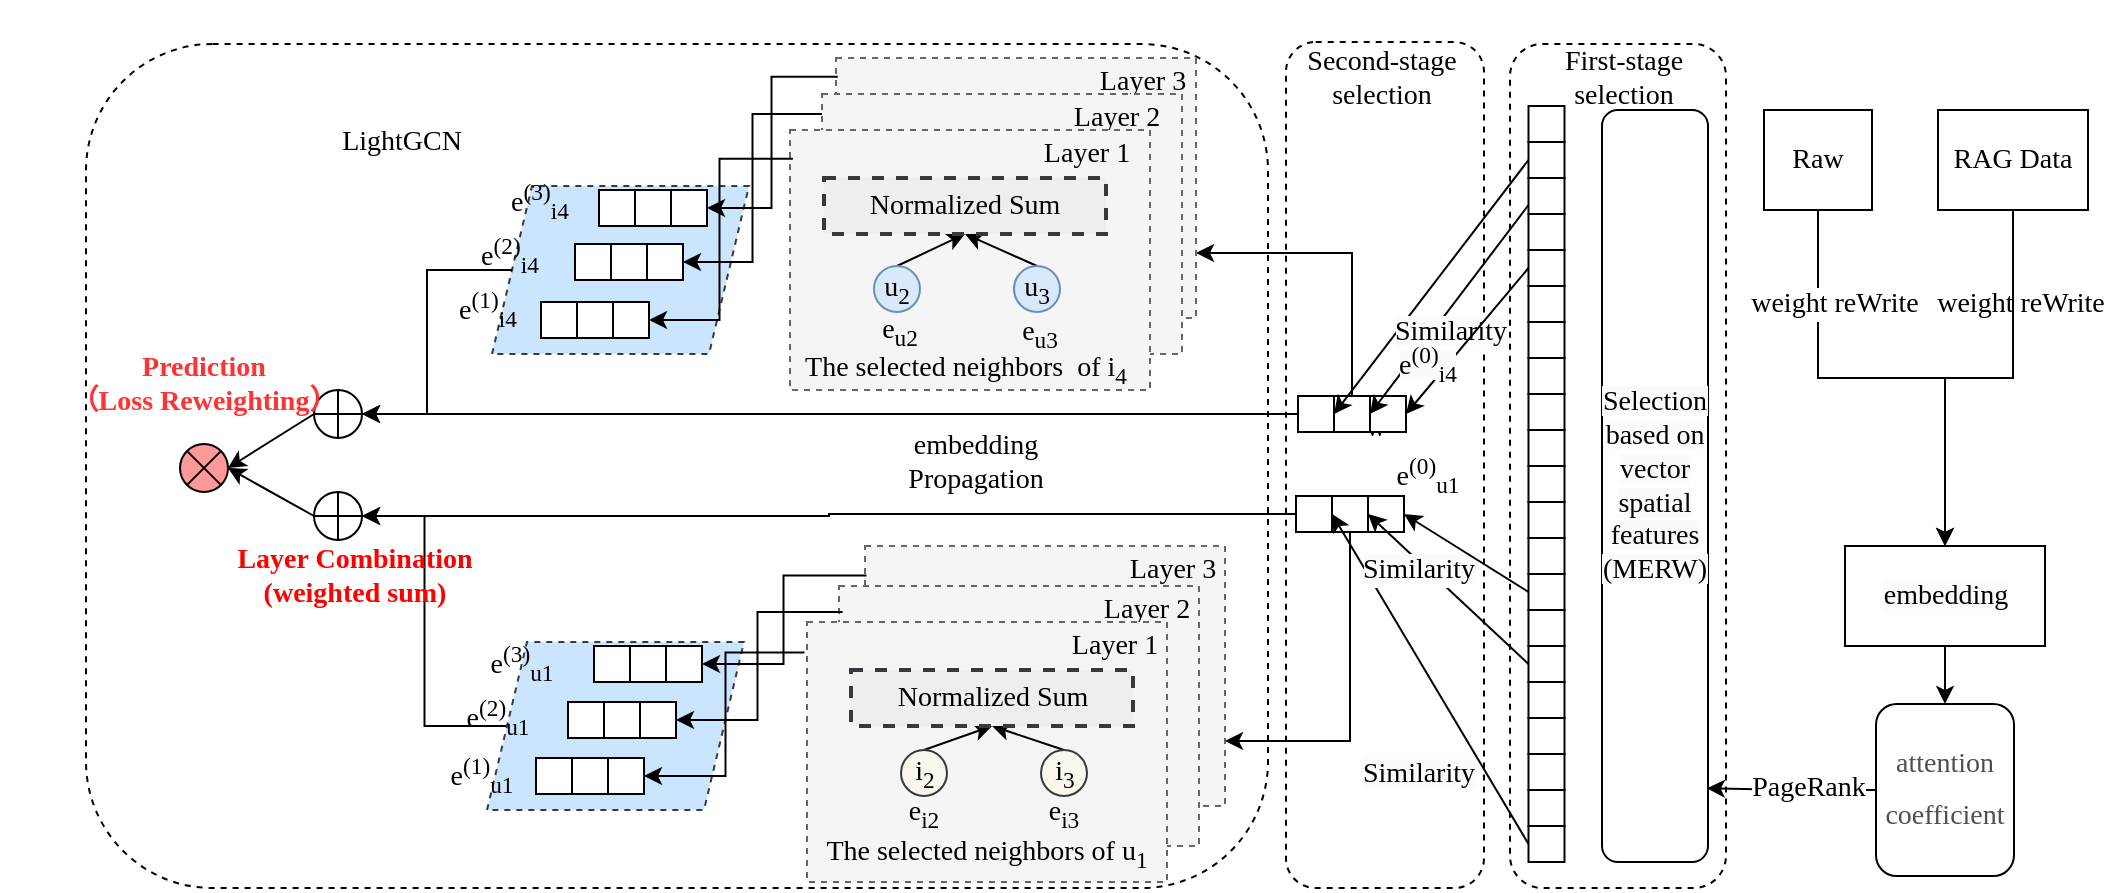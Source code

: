 <mxfile version="28.0.6">
  <diagram name="第 1 页" id="JqjY_3OXJ0ycC8vNH0t1">
    <mxGraphModel dx="1553" dy="1136" grid="0" gridSize="10" guides="1" tooltips="1" connect="1" arrows="1" fold="1" page="1" pageScale="1" pageWidth="827" pageHeight="1169" math="0" shadow="0">
      <root>
        <mxCell id="0" />
        <mxCell id="1" parent="0" />
        <mxCell id="YZDyfqU8U48T_e9WPzMG-7" value="" style="rounded=1;whiteSpace=wrap;html=1;fillColor=none;dashed=1;fontSize=14;fontFamily=Times New Roman;" parent="1" vertex="1">
          <mxGeometry x="72" y="54" width="591" height="422" as="geometry" />
        </mxCell>
        <mxCell id="FPyB5lzsJbotzvCXSLYw-2" value="" style="group" vertex="1" connectable="0" parent="1">
          <mxGeometry x="427" y="305" width="229.5" height="168" as="geometry" />
        </mxCell>
        <mxCell id="YZDyfqU8U48T_e9WPzMG-62" value="" style="group;fontSize=14;fontFamily=Times New Roman;" parent="FPyB5lzsJbotzvCXSLYw-2" vertex="1" connectable="0">
          <mxGeometry x="34.5" width="180" height="130" as="geometry" />
        </mxCell>
        <mxCell id="YZDyfqU8U48T_e9WPzMG-63" value="" style="rounded=0;whiteSpace=wrap;html=1;dashed=1;fillColor=#f5f5f5;fontColor=#333333;strokeColor=#666666;fontSize=14;fontFamily=Times New Roman;" parent="YZDyfqU8U48T_e9WPzMG-62" vertex="1">
          <mxGeometry width="180" height="130" as="geometry" />
        </mxCell>
        <mxCell id="YZDyfqU8U48T_e9WPzMG-64" value="Layer 3" style="text;html=1;align=center;verticalAlign=middle;whiteSpace=wrap;rounded=0;fontSize=14;fontFamily=Times New Roman;" parent="YZDyfqU8U48T_e9WPzMG-62" vertex="1">
          <mxGeometry x="127" width="53" height="23" as="geometry" />
        </mxCell>
        <mxCell id="YZDyfqU8U48T_e9WPzMG-58" value="" style="group;fontSize=14;fontFamily=Times New Roman;" parent="FPyB5lzsJbotzvCXSLYw-2" vertex="1" connectable="0">
          <mxGeometry x="21.5" y="20" width="208" height="130" as="geometry" />
        </mxCell>
        <mxCell id="YZDyfqU8U48T_e9WPzMG-59" value="" style="rounded=0;whiteSpace=wrap;html=1;dashed=1;fillColor=#f5f5f5;fontColor=#333333;strokeColor=#666666;fontSize=14;fontFamily=Times New Roman;" parent="YZDyfqU8U48T_e9WPzMG-58" vertex="1">
          <mxGeometry width="180" height="130" as="geometry" />
        </mxCell>
        <mxCell id="YZDyfqU8U48T_e9WPzMG-60" value="Layer 2" style="text;html=1;align=center;verticalAlign=middle;whiteSpace=wrap;rounded=0;fontSize=14;fontFamily=Times New Roman;" parent="YZDyfqU8U48T_e9WPzMG-58" vertex="1">
          <mxGeometry x="127" width="53" height="23" as="geometry" />
        </mxCell>
        <mxCell id="YZDyfqU8U48T_e9WPzMG-45" value="" style="rounded=0;whiteSpace=wrap;html=1;dashed=1;fillColor=#f5f5f5;fontColor=#333333;strokeColor=#666666;fontSize=14;fontFamily=Times New Roman;" parent="FPyB5lzsJbotzvCXSLYw-2" vertex="1">
          <mxGeometry x="5.5" y="38" width="180" height="130" as="geometry" />
        </mxCell>
        <mxCell id="YZDyfqU8U48T_e9WPzMG-46" style="rounded=0;orthogonalLoop=1;jettySize=auto;html=1;exitX=0.5;exitY=0;exitDx=0;exitDy=0;entryX=0.5;entryY=1;entryDx=0;entryDy=0;fontSize=14;fontFamily=Times New Roman;" parent="FPyB5lzsJbotzvCXSLYw-2" source="YZDyfqU8U48T_e9WPzMG-47" target="YZDyfqU8U48T_e9WPzMG-50" edge="1">
          <mxGeometry relative="1" as="geometry" />
        </mxCell>
        <mxCell id="YZDyfqU8U48T_e9WPzMG-47" value="&lt;font&gt;i&lt;sub&gt;2&lt;/sub&gt;&lt;/font&gt;" style="ellipse;whiteSpace=wrap;html=1;aspect=fixed;fillColor=#f9f7ed;strokeColor=#36393d;fontSize=14;fontFamily=Times New Roman;" parent="FPyB5lzsJbotzvCXSLYw-2" vertex="1">
          <mxGeometry x="52.5" y="102" width="23" height="23" as="geometry" />
        </mxCell>
        <mxCell id="YZDyfqU8U48T_e9WPzMG-48" style="rounded=0;orthogonalLoop=1;jettySize=auto;html=1;exitX=0.5;exitY=0;exitDx=0;exitDy=0;entryX=0.5;entryY=1;entryDx=0;entryDy=0;fontSize=14;fontFamily=Times New Roman;" parent="FPyB5lzsJbotzvCXSLYw-2" source="YZDyfqU8U48T_e9WPzMG-49" target="YZDyfqU8U48T_e9WPzMG-50" edge="1">
          <mxGeometry relative="1" as="geometry" />
        </mxCell>
        <mxCell id="YZDyfqU8U48T_e9WPzMG-49" value="&lt;font&gt;i&lt;sub&gt;3&lt;/sub&gt;&lt;/font&gt;" style="ellipse;whiteSpace=wrap;html=1;aspect=fixed;fillColor=#f9f7ed;strokeColor=#36393d;fontSize=14;fontFamily=Times New Roman;" parent="FPyB5lzsJbotzvCXSLYw-2" vertex="1">
          <mxGeometry x="122.5" y="102" width="23" height="23" as="geometry" />
        </mxCell>
        <mxCell id="YZDyfqU8U48T_e9WPzMG-50" value="Normalized Sum" style="rounded=0;whiteSpace=wrap;html=1;dashed=1;strokeWidth=2;fillColor=#eeeeee;strokeColor=#36393d;fontSize=14;fontFamily=Times New Roman;" parent="FPyB5lzsJbotzvCXSLYw-2" vertex="1">
          <mxGeometry x="27.5" y="62" width="141" height="28" as="geometry" />
        </mxCell>
        <mxCell id="YZDyfqU8U48T_e9WPzMG-51" value="Layer 1" style="text;html=1;align=center;verticalAlign=middle;whiteSpace=wrap;rounded=0;fontSize=14;fontFamily=Times New Roman;" parent="FPyB5lzsJbotzvCXSLYw-2" vertex="1">
          <mxGeometry x="132.5" y="38" width="53" height="23" as="geometry" />
        </mxCell>
        <mxCell id="YZDyfqU8U48T_e9WPzMG-52" value="The selected&amp;nbsp;neighbors of u&lt;span&gt;&lt;sub&gt;1&lt;/sub&gt;&lt;/span&gt;" style="text;html=1;align=center;verticalAlign=middle;whiteSpace=wrap;rounded=0;fontSize=14;fontFamily=Times New Roman;" parent="FPyB5lzsJbotzvCXSLYw-2" vertex="1">
          <mxGeometry y="146" width="191" height="15" as="geometry" />
        </mxCell>
        <mxCell id="YZDyfqU8U48T_e9WPzMG-55" value="e&lt;sub&gt;i2&lt;/sub&gt;" style="text;html=1;align=center;verticalAlign=middle;whiteSpace=wrap;rounded=0;fontSize=14;fontFamily=Times New Roman;" parent="FPyB5lzsJbotzvCXSLYw-2" vertex="1">
          <mxGeometry x="34" y="128" width="60" height="12" as="geometry" />
        </mxCell>
        <mxCell id="YZDyfqU8U48T_e9WPzMG-57" value="e&lt;sub&gt;i3&lt;/sub&gt;" style="text;html=1;align=center;verticalAlign=middle;whiteSpace=wrap;rounded=0;fontSize=14;fontFamily=Times New Roman;" parent="FPyB5lzsJbotzvCXSLYw-2" vertex="1">
          <mxGeometry x="104" y="128" width="60" height="12" as="geometry" />
        </mxCell>
        <mxCell id="YZDyfqU8U48T_e9WPzMG-154" value="" style="rounded=1;whiteSpace=wrap;html=1;dashed=1;fillColor=none;fontSize=14;fontFamily=Times New Roman;" parent="1" vertex="1">
          <mxGeometry x="784" y="54" width="108" height="422" as="geometry" />
        </mxCell>
        <mxCell id="YZDyfqU8U48T_e9WPzMG-139" value="" style="rounded=1;whiteSpace=wrap;html=1;dashed=1;fillColor=none;fontSize=14;fontFamily=Times New Roman;" parent="1" vertex="1">
          <mxGeometry x="672" y="53" width="99" height="423" as="geometry" />
        </mxCell>
        <mxCell id="YZDyfqU8U48T_e9WPzMG-2" value="LightGCN" style="text;html=1;align=center;verticalAlign=middle;whiteSpace=wrap;rounded=0;fontSize=14;fontFamily=Times New Roman;" parent="1" vertex="1">
          <mxGeometry x="200" y="88" width="60" height="30" as="geometry" />
        </mxCell>
        <mxCell id="YZDyfqU8U48T_e9WPzMG-122" value="" style="verticalLabelPosition=bottom;verticalAlign=top;html=1;shape=mxgraph.flowchart.summing_function;fontSize=14;fontFamily=Times New Roman;" parent="1" vertex="1">
          <mxGeometry x="186" y="227" width="24" height="24" as="geometry" />
        </mxCell>
        <mxCell id="YZDyfqU8U48T_e9WPzMG-123" value="" style="verticalLabelPosition=bottom;verticalAlign=top;html=1;shape=mxgraph.flowchart.summing_function;fontSize=14;fontFamily=Times New Roman;" parent="1" vertex="1">
          <mxGeometry x="186" y="278" width="24" height="24" as="geometry" />
        </mxCell>
        <mxCell id="YZDyfqU8U48T_e9WPzMG-124" style="edgeStyle=orthogonalEdgeStyle;rounded=0;orthogonalLoop=1;jettySize=auto;html=1;exitX=0;exitY=0.5;exitDx=0;exitDy=0;fontSize=14;fontFamily=Times New Roman;" parent="1" source="YZDyfqU8U48T_e9WPzMG-109" target="YZDyfqU8U48T_e9WPzMG-123" edge="1">
          <mxGeometry relative="1" as="geometry" />
        </mxCell>
        <mxCell id="YZDyfqU8U48T_e9WPzMG-125" style="edgeStyle=orthogonalEdgeStyle;rounded=0;orthogonalLoop=1;jettySize=auto;html=1;exitX=0;exitY=0.5;exitDx=0;exitDy=0;entryX=1;entryY=0.5;entryDx=0;entryDy=0;entryPerimeter=0;fontSize=14;fontFamily=Times New Roman;" parent="1" source="YZDyfqU8U48T_e9WPzMG-104" target="YZDyfqU8U48T_e9WPzMG-122" edge="1">
          <mxGeometry relative="1" as="geometry" />
        </mxCell>
        <mxCell id="YZDyfqU8U48T_e9WPzMG-128" style="edgeStyle=orthogonalEdgeStyle;rounded=0;orthogonalLoop=1;jettySize=auto;html=1;exitX=1;exitY=0.5;exitDx=0;exitDy=0;entryX=1;entryY=0.5;entryDx=0;entryDy=0;entryPerimeter=0;fontSize=14;fontFamily=Times New Roman;" parent="1" source="YZDyfqU8U48T_e9WPzMG-65" target="YZDyfqU8U48T_e9WPzMG-123" edge="1">
          <mxGeometry relative="1" as="geometry" />
        </mxCell>
        <mxCell id="YZDyfqU8U48T_e9WPzMG-129" value="" style="verticalLabelPosition=bottom;verticalAlign=top;html=1;shape=mxgraph.flowchart.or;fontColor=none;strokeColor=default;strokeWidth=1;noLabel=1;fillColor=#FF9999;fontSize=14;fontFamily=Times New Roman;" parent="1" vertex="1">
          <mxGeometry x="119" y="254" width="24" height="24" as="geometry" />
        </mxCell>
        <mxCell id="YZDyfqU8U48T_e9WPzMG-130" value="Layer Combination&lt;div&gt;(weighted sum)&lt;/div&gt;" style="text;html=1;align=center;verticalAlign=middle;whiteSpace=wrap;rounded=0;fontColor=light-dark(#ff0000, #ededed);fontStyle=1;fontSize=14;fontFamily=Times New Roman;" parent="1" vertex="1">
          <mxGeometry x="96" y="305" width="221" height="30" as="geometry" />
        </mxCell>
        <mxCell id="YZDyfqU8U48T_e9WPzMG-131" style="rounded=0;orthogonalLoop=1;jettySize=auto;html=1;exitX=0;exitY=0.5;exitDx=0;exitDy=0;exitPerimeter=0;entryX=1;entryY=0.5;entryDx=0;entryDy=0;entryPerimeter=0;fontSize=14;fontFamily=Times New Roman;" parent="1" source="YZDyfqU8U48T_e9WPzMG-123" target="YZDyfqU8U48T_e9WPzMG-129" edge="1">
          <mxGeometry relative="1" as="geometry" />
        </mxCell>
        <mxCell id="YZDyfqU8U48T_e9WPzMG-133" style="rounded=0;orthogonalLoop=1;jettySize=auto;html=1;exitX=0;exitY=0.5;exitDx=0;exitDy=0;exitPerimeter=0;entryX=1;entryY=0.5;entryDx=0;entryDy=0;entryPerimeter=0;fontSize=14;fontFamily=Times New Roman;" parent="1" source="YZDyfqU8U48T_e9WPzMG-122" target="YZDyfqU8U48T_e9WPzMG-129" edge="1">
          <mxGeometry relative="1" as="geometry" />
        </mxCell>
        <mxCell id="YZDyfqU8U48T_e9WPzMG-134" value="&lt;font style=&quot;color: rgb(255, 51, 51);&quot;&gt;Prediction&lt;/font&gt;&lt;div&gt;&lt;font style=&quot;color: rgb(255, 51, 51);&quot;&gt;（&lt;span style=&quot;color: light-dark(rgb(255, 51, 51), rgb(255, 119, 119)); background-color: transparent;&quot;&gt;Loss Reweighting&lt;/span&gt;&lt;span style=&quot;color: light-dark(rgb(255, 51, 51), rgb(255, 119, 119)); background-color: transparent;&quot;&gt;）&lt;/span&gt;&lt;br&gt;&lt;/font&gt;&lt;/div&gt;" style="text;html=1;align=center;verticalAlign=middle;whiteSpace=wrap;rounded=0;fontStyle=1;fontSize=14;fontFamily=Times New Roman;" parent="1" vertex="1">
          <mxGeometry x="29" y="209" width="204" height="30" as="geometry" />
        </mxCell>
        <mxCell id="lJCOSlguc7DDzx-sOhFj-3" style="edgeStyle=orthogonalEdgeStyle;rounded=0;orthogonalLoop=1;jettySize=auto;html=1;exitX=0.5;exitY=1;exitDx=0;exitDy=0;entryX=0.5;entryY=0;entryDx=0;entryDy=0;fontSize=14;fontFamily=Times New Roman;" parent="1" source="YZDyfqU8U48T_e9WPzMG-137" target="YZDyfqU8U48T_e9WPzMG-147" edge="1">
          <mxGeometry relative="1" as="geometry" />
        </mxCell>
        <mxCell id="YZDyfqU8U48T_e9WPzMG-137" value="&lt;div&gt;&lt;span style=&quot;color: rgb(0, 0, 0); background-color: rgb(251, 251, 251); float: none; display: inline !important;&quot;&gt;&lt;font&gt;embedding&lt;/font&gt;&lt;/span&gt;&lt;/div&gt;" style="rounded=0;whiteSpace=wrap;html=1;fontSize=14;fontFamily=Times New Roman;" parent="1" vertex="1">
          <mxGeometry x="951.5" y="305" width="100" height="50" as="geometry" />
        </mxCell>
        <mxCell id="YZDyfqU8U48T_e9WPzMG-140" value="First-stage selection" style="text;html=1;align=center;verticalAlign=middle;whiteSpace=wrap;rounded=0;fontSize=14;fontFamily=Times New Roman;" parent="1" vertex="1">
          <mxGeometry x="799" y="32" width="84" height="78" as="geometry" />
        </mxCell>
        <mxCell id="YZDyfqU8U48T_e9WPzMG-166" style="edgeStyle=orthogonalEdgeStyle;rounded=0;orthogonalLoop=1;jettySize=auto;html=1;exitX=0;exitY=0.5;exitDx=0;exitDy=0;entryX=0.989;entryY=0.902;entryDx=0;entryDy=0;fontSize=14;fontFamily=Times New Roman;entryPerimeter=0;" parent="1" source="YZDyfqU8U48T_e9WPzMG-147" target="YZDyfqU8U48T_e9WPzMG-165" edge="1">
          <mxGeometry relative="1" as="geometry" />
        </mxCell>
        <mxCell id="YZDyfqU8U48T_e9WPzMG-167" value="PageRank" style="edgeLabel;html=1;align=center;verticalAlign=middle;resizable=0;points=[];fontSize=14;fontFamily=Times New Roman;" parent="YZDyfqU8U48T_e9WPzMG-166" vertex="1" connectable="0">
          <mxGeometry x="-0.191" y="-1" relative="1" as="geometry">
            <mxPoint as="offset" />
          </mxGeometry>
        </mxCell>
        <mxCell id="YZDyfqU8U48T_e9WPzMG-147" value="&lt;h4 style=&quot;forced-color-adjust: none; font-style: normal; font-variant-caps: normal; letter-spacing: normal; orphans: 2; text-indent: 0px; text-transform: none; widows: 2; word-spacing: 0px; -webkit-text-stroke-width: 0px; white-space: normal; text-decoration-thickness: initial; text-decoration-style: initial; text-decoration-color: initial; box-sizing: border-box; outline: 0px; margin: 24px 0px 8px; padding: 0px; --el-button-hover-bg-color: light-dark(#6d5ffd, #8e82ff); --el-button-hover-border-color: light-dark(#6d5ffd, #8e82ff); --el-button-active-bg-color: light-dark(#6d5ffd, #8e82ff); --el-button-active-border-color: light-dark(#6d5ffd, #8e82ff); color: rgb(79, 79, 79); line-height: 26px; font-synthesis-style: auto; overflow-wrap: break-word; font-variant-ligatures: no-common-ligatures; background-color: rgb(255, 255, 255);&quot;&gt;&lt;span style=&quot;font-weight: normal;&quot;&gt;&lt;font&gt;attention coefficient&lt;/font&gt;&lt;/span&gt;&lt;/h4&gt;&lt;div&gt;&lt;br&gt;&lt;/div&gt;" style="rounded=1;whiteSpace=wrap;html=1;fontSize=14;fontFamily=Times New Roman;align=center;" parent="1" vertex="1">
          <mxGeometry x="967" y="384" width="69" height="86" as="geometry" />
        </mxCell>
        <mxCell id="YZDyfqU8U48T_e9WPzMG-153" value="Second-stage selection" style="text;html=1;align=center;verticalAlign=middle;whiteSpace=wrap;rounded=0;fontSize=14;fontFamily=Times New Roman;" parent="1" vertex="1">
          <mxGeometry x="672" y="32" width="96" height="78" as="geometry" />
        </mxCell>
        <mxCell id="YZDyfqU8U48T_e9WPzMG-165" value="&lt;span style=&quot;color: rgb(0, 0, 0); font-style: normal; font-variant-ligatures: normal; font-variant-caps: normal; font-weight: 400; letter-spacing: normal; orphans: 2; text-align: start; text-indent: 0px; text-transform: none; widows: 2; word-spacing: 0px; -webkit-text-stroke-width: 0px; white-space: normal; background-color: rgb(251, 251, 251); text-decoration-thickness: initial; text-decoration-style: initial; text-decoration-color: initial; float: none; display: inline !important;&quot;&gt;Selection based on vector spatial features (MERW)&lt;/span&gt;" style="rounded=1;whiteSpace=wrap;html=1;fontSize=14;fontFamily=Times New Roman;" parent="1" vertex="1">
          <mxGeometry x="830" y="87" width="53" height="376" as="geometry" />
        </mxCell>
        <mxCell id="YZDyfqU8U48T_e9WPzMG-235" style="edgeStyle=orthogonalEdgeStyle;rounded=0;orthogonalLoop=1;jettySize=auto;html=1;exitX=0.5;exitY=0;exitDx=0;exitDy=0;entryX=1;entryY=0.75;entryDx=0;entryDy=0;fontSize=14;fontFamily=Times New Roman;" parent="1" source="YZDyfqU8U48T_e9WPzMG-105" target="YZDyfqU8U48T_e9WPzMG-36" edge="1">
          <mxGeometry relative="1" as="geometry" />
        </mxCell>
        <mxCell id="YZDyfqU8U48T_e9WPzMG-237" style="edgeStyle=orthogonalEdgeStyle;rounded=0;orthogonalLoop=1;jettySize=auto;html=1;exitX=0.5;exitY=1;exitDx=0;exitDy=0;entryX=1;entryY=0.75;entryDx=0;entryDy=0;fontSize=14;fontFamily=Times New Roman;" parent="1" source="YZDyfqU8U48T_e9WPzMG-110" target="YZDyfqU8U48T_e9WPzMG-63" edge="1">
          <mxGeometry relative="1" as="geometry" />
        </mxCell>
        <mxCell id="lJCOSlguc7DDzx-sOhFj-6" style="edgeStyle=orthogonalEdgeStyle;rounded=0;orthogonalLoop=1;jettySize=auto;html=1;exitX=0.5;exitY=1;exitDx=0;exitDy=0;entryX=0.5;entryY=0;entryDx=0;entryDy=0;fontFamily=Times New Roman;fontSize=14;" parent="1" source="lJCOSlguc7DDzx-sOhFj-5" target="YZDyfqU8U48T_e9WPzMG-137" edge="1">
          <mxGeometry relative="1" as="geometry" />
        </mxCell>
        <mxCell id="lJCOSlguc7DDzx-sOhFj-7" value="&lt;span&gt;&lt;font&gt;weight reWrite&lt;/font&gt;&lt;/span&gt;" style="edgeLabel;html=1;align=center;verticalAlign=middle;resizable=0;points=[];fontFamily=Times New Roman;fontSize=14;" parent="lJCOSlguc7DDzx-sOhFj-6" vertex="1" connectable="0">
          <mxGeometry x="0.435" y="2" relative="1" as="geometry">
            <mxPoint x="35" y="-56" as="offset" />
          </mxGeometry>
        </mxCell>
        <mxCell id="lJCOSlguc7DDzx-sOhFj-5" value="&lt;font&gt;Raw&lt;/font&gt;" style="rounded=0;whiteSpace=wrap;html=1;fontSize=14;fontFamily=Times New Roman;" parent="1" vertex="1">
          <mxGeometry x="911" y="87" width="54" height="50" as="geometry" />
        </mxCell>
        <mxCell id="zP14yPHalmkNqVkcghxw-1" value="&lt;font&gt;RAG Data&lt;/font&gt;" style="rounded=0;whiteSpace=wrap;html=1;fontSize=14;fontFamily=Times New Roman;" parent="1" vertex="1">
          <mxGeometry x="998" y="87" width="75" height="50" as="geometry" />
        </mxCell>
        <mxCell id="FPyB5lzsJbotzvCXSLYw-1" value="" style="group" vertex="1" connectable="0" parent="1">
          <mxGeometry x="374" y="61" width="253" height="166" as="geometry" />
        </mxCell>
        <mxCell id="YZDyfqU8U48T_e9WPzMG-35" value="" style="group;fontSize=14;fontFamily=Times New Roman;" parent="FPyB5lzsJbotzvCXSLYw-1" vertex="1" connectable="0">
          <mxGeometry x="73" width="180" height="130" as="geometry" />
        </mxCell>
        <mxCell id="YZDyfqU8U48T_e9WPzMG-36" value="" style="rounded=0;whiteSpace=wrap;html=1;dashed=1;fillColor=#f5f5f5;fontColor=#333333;strokeColor=#666666;fontSize=14;fontFamily=Times New Roman;" parent="YZDyfqU8U48T_e9WPzMG-35" vertex="1">
          <mxGeometry width="180" height="130" as="geometry" />
        </mxCell>
        <mxCell id="YZDyfqU8U48T_e9WPzMG-37" value="Layer 3" style="text;html=1;align=center;verticalAlign=middle;whiteSpace=wrap;rounded=0;fontSize=14;fontFamily=Times New Roman;" parent="YZDyfqU8U48T_e9WPzMG-35" vertex="1">
          <mxGeometry x="127" width="53" height="23" as="geometry" />
        </mxCell>
        <mxCell id="YZDyfqU8U48T_e9WPzMG-30" value="" style="group;fontSize=14;fontFamily=Times New Roman;" parent="FPyB5lzsJbotzvCXSLYw-1" vertex="1" connectable="0">
          <mxGeometry x="60" y="18" width="180" height="130" as="geometry" />
        </mxCell>
        <mxCell id="YZDyfqU8U48T_e9WPzMG-27" value="" style="rounded=0;whiteSpace=wrap;html=1;dashed=1;fillColor=#f5f5f5;fontColor=#333333;strokeColor=#666666;fontSize=14;fontFamily=Times New Roman;" parent="YZDyfqU8U48T_e9WPzMG-30" vertex="1">
          <mxGeometry x="6" width="180" height="130" as="geometry" />
        </mxCell>
        <mxCell id="YZDyfqU8U48T_e9WPzMG-28" value="Layer 2" style="text;html=1;align=center;verticalAlign=middle;whiteSpace=wrap;rounded=0;fontSize=14;fontFamily=Times New Roman;" parent="YZDyfqU8U48T_e9WPzMG-30" vertex="1">
          <mxGeometry x="127" width="53" height="23" as="geometry" />
        </mxCell>
        <mxCell id="YZDyfqU8U48T_e9WPzMG-23" value="e&lt;sub&gt;u2&lt;/sub&gt;" style="text;html=1;align=center;verticalAlign=middle;whiteSpace=wrap;rounded=0;fontSize=14;fontFamily=Times New Roman;" parent="YZDyfqU8U48T_e9WPzMG-30" vertex="1">
          <mxGeometry x="16" y="115" width="60" height="11" as="geometry" />
        </mxCell>
        <mxCell id="YZDyfqU8U48T_e9WPzMG-13" value="" style="rounded=0;whiteSpace=wrap;html=1;dashed=1;fillColor=#f5f5f5;fontColor=#333333;strokeColor=#666666;fontSize=14;fontFamily=Times New Roman;" parent="FPyB5lzsJbotzvCXSLYw-1" vertex="1">
          <mxGeometry x="50" y="36" width="180" height="130" as="geometry" />
        </mxCell>
        <mxCell id="YZDyfqU8U48T_e9WPzMG-21" style="rounded=0;orthogonalLoop=1;jettySize=auto;html=1;exitX=0.5;exitY=0;exitDx=0;exitDy=0;entryX=0.5;entryY=1;entryDx=0;entryDy=0;fontSize=14;fontFamily=Times New Roman;" parent="FPyB5lzsJbotzvCXSLYw-1" source="YZDyfqU8U48T_e9WPzMG-16" target="YZDyfqU8U48T_e9WPzMG-18" edge="1">
          <mxGeometry relative="1" as="geometry" />
        </mxCell>
        <mxCell id="YZDyfqU8U48T_e9WPzMG-16" value="&lt;font&gt;u&lt;sub&gt;2&lt;/sub&gt;&lt;/font&gt;" style="ellipse;whiteSpace=wrap;html=1;aspect=fixed;fillColor=#dae8fc;strokeColor=#6c8ebf;fontSize=14;fontFamily=Times New Roman;" parent="FPyB5lzsJbotzvCXSLYw-1" vertex="1">
          <mxGeometry x="92" y="104" width="23" height="23" as="geometry" />
        </mxCell>
        <mxCell id="YZDyfqU8U48T_e9WPzMG-22" style="rounded=0;orthogonalLoop=1;jettySize=auto;html=1;exitX=0.5;exitY=0;exitDx=0;exitDy=0;entryX=0.5;entryY=1;entryDx=0;entryDy=0;fontSize=14;fontFamily=Times New Roman;" parent="FPyB5lzsJbotzvCXSLYw-1" source="YZDyfqU8U48T_e9WPzMG-17" target="YZDyfqU8U48T_e9WPzMG-18" edge="1">
          <mxGeometry relative="1" as="geometry" />
        </mxCell>
        <mxCell id="YZDyfqU8U48T_e9WPzMG-17" value="&lt;font&gt;u&lt;sub&gt;3&lt;/sub&gt;&lt;/font&gt;" style="ellipse;whiteSpace=wrap;html=1;aspect=fixed;fillColor=#dae8fc;strokeColor=#6c8ebf;fontSize=14;fontFamily=Times New Roman;" parent="FPyB5lzsJbotzvCXSLYw-1" vertex="1">
          <mxGeometry x="162" y="104" width="23" height="23" as="geometry" />
        </mxCell>
        <mxCell id="YZDyfqU8U48T_e9WPzMG-18" value="Normalized Sum" style="rounded=0;whiteSpace=wrap;html=1;dashed=1;strokeWidth=2;fillColor=#eeeeee;strokeColor=#36393d;fontSize=14;fontFamily=Times New Roman;" parent="FPyB5lzsJbotzvCXSLYw-1" vertex="1">
          <mxGeometry x="67" y="60" width="141" height="28" as="geometry" />
        </mxCell>
        <mxCell id="YZDyfqU8U48T_e9WPzMG-24" value="e&lt;sub&gt;u3&lt;/sub&gt;" style="text;html=1;align=center;verticalAlign=middle;whiteSpace=wrap;rounded=0;fontSize=14;fontFamily=Times New Roman;" parent="FPyB5lzsJbotzvCXSLYw-1" vertex="1">
          <mxGeometry x="144.5" y="132" width="60" height="12" as="geometry" />
        </mxCell>
        <mxCell id="YZDyfqU8U48T_e9WPzMG-25" value="Layer 1" style="text;html=1;align=center;verticalAlign=middle;whiteSpace=wrap;rounded=0;fontSize=14;fontFamily=Times New Roman;" parent="FPyB5lzsJbotzvCXSLYw-1" vertex="1">
          <mxGeometry x="172" y="36" width="53" height="23" as="geometry" />
        </mxCell>
        <mxCell id="YZDyfqU8U48T_e9WPzMG-26" value="The selected&amp;nbsp;neighbors&amp;nbsp; of i&lt;sub&gt;4&lt;/sub&gt;" style="text;html=1;align=center;verticalAlign=middle;whiteSpace=wrap;rounded=0;fontSize=14;fontFamily=Times New Roman;" parent="FPyB5lzsJbotzvCXSLYw-1" vertex="1">
          <mxGeometry x="48.5" y="148" width="177.5" height="15" as="geometry" />
        </mxCell>
        <mxCell id="YZDyfqU8U48T_e9WPzMG-54" value="e&lt;sub&gt;u2&lt;/sub&gt;" style="text;html=1;align=center;verticalAlign=middle;whiteSpace=wrap;rounded=0;fontSize=14;fontFamily=Times New Roman;" parent="FPyB5lzsJbotzvCXSLYw-1" vertex="1">
          <mxGeometry x="75" y="131" width="60" height="12" as="geometry" />
        </mxCell>
        <mxCell id="FPyB5lzsJbotzvCXSLYw-3" value="" style="group" vertex="1" connectable="0" parent="1">
          <mxGeometry x="240" y="349" width="161" height="88" as="geometry" />
        </mxCell>
        <mxCell id="YZDyfqU8U48T_e9WPzMG-65" value="" style="shape=parallelogram;perimeter=parallelogramPerimeter;whiteSpace=wrap;html=1;fixedSize=1;fillColor=#cce5ff;strokeColor=#36393d;dashed=1;gradientColor=none;fontSize=14;fontFamily=Times New Roman;" parent="FPyB5lzsJbotzvCXSLYw-3" vertex="1">
          <mxGeometry x="32.5" y="4" width="128.5" height="84" as="geometry" />
        </mxCell>
        <mxCell id="YZDyfqU8U48T_e9WPzMG-70" value="" style="group;fontSize=14;fontFamily=Times New Roman;" parent="FPyB5lzsJbotzvCXSLYw-3" vertex="1" connectable="0">
          <mxGeometry x="57" y="62" width="54" height="18" as="geometry" />
        </mxCell>
        <mxCell id="YZDyfqU8U48T_e9WPzMG-67" value="" style="whiteSpace=wrap;html=1;aspect=fixed;fontSize=14;fontFamily=Times New Roman;" parent="YZDyfqU8U48T_e9WPzMG-70" vertex="1">
          <mxGeometry width="18" height="18" as="geometry" />
        </mxCell>
        <mxCell id="YZDyfqU8U48T_e9WPzMG-68" value="" style="whiteSpace=wrap;html=1;aspect=fixed;fontSize=14;fontFamily=Times New Roman;" parent="YZDyfqU8U48T_e9WPzMG-70" vertex="1">
          <mxGeometry x="18" width="18" height="18" as="geometry" />
        </mxCell>
        <mxCell id="YZDyfqU8U48T_e9WPzMG-69" value="" style="whiteSpace=wrap;html=1;aspect=fixed;fontSize=14;fontFamily=Times New Roman;" parent="YZDyfqU8U48T_e9WPzMG-70" vertex="1">
          <mxGeometry x="36" width="18" height="18" as="geometry" />
        </mxCell>
        <mxCell id="YZDyfqU8U48T_e9WPzMG-75" value="" style="group;fontSize=14;fontFamily=Times New Roman;" parent="FPyB5lzsJbotzvCXSLYw-3" vertex="1" connectable="0">
          <mxGeometry x="73" y="34" width="54" height="18" as="geometry" />
        </mxCell>
        <mxCell id="YZDyfqU8U48T_e9WPzMG-76" value="" style="whiteSpace=wrap;html=1;aspect=fixed;fontSize=14;fontFamily=Times New Roman;" parent="YZDyfqU8U48T_e9WPzMG-75" vertex="1">
          <mxGeometry width="18" height="18" as="geometry" />
        </mxCell>
        <mxCell id="YZDyfqU8U48T_e9WPzMG-77" value="" style="whiteSpace=wrap;html=1;aspect=fixed;fontSize=14;fontFamily=Times New Roman;" parent="YZDyfqU8U48T_e9WPzMG-75" vertex="1">
          <mxGeometry x="18" width="18" height="18" as="geometry" />
        </mxCell>
        <mxCell id="YZDyfqU8U48T_e9WPzMG-78" value="" style="whiteSpace=wrap;html=1;aspect=fixed;fontSize=14;fontFamily=Times New Roman;" parent="YZDyfqU8U48T_e9WPzMG-75" vertex="1">
          <mxGeometry x="36" width="18" height="18" as="geometry" />
        </mxCell>
        <mxCell id="YZDyfqU8U48T_e9WPzMG-79" value="" style="group;fontSize=14;fontFamily=Times New Roman;" parent="FPyB5lzsJbotzvCXSLYw-3" vertex="1" connectable="0">
          <mxGeometry x="86" y="6" width="54" height="18" as="geometry" />
        </mxCell>
        <mxCell id="YZDyfqU8U48T_e9WPzMG-80" value="" style="whiteSpace=wrap;html=1;aspect=fixed;fontSize=14;fontFamily=Times New Roman;" parent="YZDyfqU8U48T_e9WPzMG-79" vertex="1">
          <mxGeometry width="18" height="18" as="geometry" />
        </mxCell>
        <mxCell id="YZDyfqU8U48T_e9WPzMG-81" value="" style="whiteSpace=wrap;html=1;aspect=fixed;fontSize=14;fontFamily=Times New Roman;" parent="YZDyfqU8U48T_e9WPzMG-79" vertex="1">
          <mxGeometry x="18" width="18" height="18" as="geometry" />
        </mxCell>
        <mxCell id="YZDyfqU8U48T_e9WPzMG-82" value="" style="whiteSpace=wrap;html=1;aspect=fixed;fontSize=14;fontFamily=Times New Roman;" parent="YZDyfqU8U48T_e9WPzMG-79" vertex="1">
          <mxGeometry x="36" width="18" height="18" as="geometry" />
        </mxCell>
        <mxCell id="YZDyfqU8U48T_e9WPzMG-83" value="e&lt;sup&gt;(1)&lt;/sup&gt;&lt;sub&gt;u1&lt;/sub&gt;" style="text;html=1;align=center;verticalAlign=middle;whiteSpace=wrap;rounded=0;fontSize=14;fontFamily=Times New Roman;" parent="FPyB5lzsJbotzvCXSLYw-3" vertex="1">
          <mxGeometry y="56" width="60" height="30" as="geometry" />
        </mxCell>
        <mxCell id="YZDyfqU8U48T_e9WPzMG-84" value="e&lt;sup&gt;(2)&lt;/sup&gt;&lt;sub&gt;u1&lt;/sub&gt;" style="text;html=1;align=center;verticalAlign=middle;whiteSpace=wrap;rounded=0;fontSize=14;fontFamily=Times New Roman;" parent="FPyB5lzsJbotzvCXSLYw-3" vertex="1">
          <mxGeometry x="8" y="27" width="60" height="30" as="geometry" />
        </mxCell>
        <mxCell id="YZDyfqU8U48T_e9WPzMG-85" value="e&lt;sup&gt;(3)&lt;/sup&gt;&lt;sub&gt;u1&lt;/sub&gt;" style="text;html=1;align=center;verticalAlign=middle;whiteSpace=wrap;rounded=0;fontSize=14;fontFamily=Times New Roman;" parent="FPyB5lzsJbotzvCXSLYw-3" vertex="1">
          <mxGeometry x="19.5" width="60" height="30" as="geometry" />
        </mxCell>
        <mxCell id="FPyB5lzsJbotzvCXSLYw-4" value="" style="group" vertex="1" connectable="0" parent="1">
          <mxGeometry x="275" y="122" width="161" height="89" as="geometry" />
        </mxCell>
        <mxCell id="YZDyfqU8U48T_e9WPzMG-86" value="" style="shape=parallelogram;perimeter=parallelogramPerimeter;whiteSpace=wrap;html=1;fixedSize=1;fillColor=#cce5ff;strokeColor=#36393d;dashed=1;gradientColor=none;fontSize=14;fontFamily=Times New Roman;" parent="FPyB5lzsJbotzvCXSLYw-4" vertex="1">
          <mxGeometry y="3" width="128.5" height="84" as="geometry" />
        </mxCell>
        <mxCell id="YZDyfqU8U48T_e9WPzMG-87" value="" style="group;fontSize=14;fontFamily=Times New Roman;" parent="FPyB5lzsJbotzvCXSLYw-4" vertex="1" connectable="0">
          <mxGeometry x="24.5" y="61" width="54" height="18" as="geometry" />
        </mxCell>
        <mxCell id="YZDyfqU8U48T_e9WPzMG-88" value="" style="whiteSpace=wrap;html=1;aspect=fixed;fontSize=14;fontFamily=Times New Roman;" parent="YZDyfqU8U48T_e9WPzMG-87" vertex="1">
          <mxGeometry width="18" height="18" as="geometry" />
        </mxCell>
        <mxCell id="YZDyfqU8U48T_e9WPzMG-89" value="" style="whiteSpace=wrap;html=1;aspect=fixed;fontSize=14;fontFamily=Times New Roman;" parent="YZDyfqU8U48T_e9WPzMG-87" vertex="1">
          <mxGeometry x="18" width="18" height="18" as="geometry" />
        </mxCell>
        <mxCell id="YZDyfqU8U48T_e9WPzMG-90" value="" style="whiteSpace=wrap;html=1;aspect=fixed;fontSize=14;fontFamily=Times New Roman;" parent="YZDyfqU8U48T_e9WPzMG-87" vertex="1">
          <mxGeometry x="36" width="18" height="18" as="geometry" />
        </mxCell>
        <mxCell id="YZDyfqU8U48T_e9WPzMG-91" value="" style="group;fontSize=14;fontFamily=Times New Roman;" parent="FPyB5lzsJbotzvCXSLYw-4" vertex="1" connectable="0">
          <mxGeometry x="41.5" y="32" width="54" height="18" as="geometry" />
        </mxCell>
        <mxCell id="YZDyfqU8U48T_e9WPzMG-92" value="" style="whiteSpace=wrap;html=1;aspect=fixed;fontSize=14;fontFamily=Times New Roman;" parent="YZDyfqU8U48T_e9WPzMG-91" vertex="1">
          <mxGeometry width="18" height="18" as="geometry" />
        </mxCell>
        <mxCell id="YZDyfqU8U48T_e9WPzMG-93" value="" style="whiteSpace=wrap;html=1;aspect=fixed;fontSize=14;fontFamily=Times New Roman;" parent="YZDyfqU8U48T_e9WPzMG-91" vertex="1">
          <mxGeometry x="18" width="18" height="18" as="geometry" />
        </mxCell>
        <mxCell id="YZDyfqU8U48T_e9WPzMG-94" value="" style="whiteSpace=wrap;html=1;aspect=fixed;fontSize=14;fontFamily=Times New Roman;" parent="YZDyfqU8U48T_e9WPzMG-91" vertex="1">
          <mxGeometry x="36" width="18" height="18" as="geometry" />
        </mxCell>
        <mxCell id="YZDyfqU8U48T_e9WPzMG-95" value="" style="group;fontSize=14;fontFamily=Times New Roman;" parent="FPyB5lzsJbotzvCXSLYw-4" vertex="1" connectable="0">
          <mxGeometry x="53.5" y="5" width="54" height="18" as="geometry" />
        </mxCell>
        <mxCell id="YZDyfqU8U48T_e9WPzMG-96" value="" style="whiteSpace=wrap;html=1;aspect=fixed;fontSize=14;fontFamily=Times New Roman;" parent="YZDyfqU8U48T_e9WPzMG-95" vertex="1">
          <mxGeometry width="18" height="18" as="geometry" />
        </mxCell>
        <mxCell id="YZDyfqU8U48T_e9WPzMG-97" value="" style="whiteSpace=wrap;html=1;aspect=fixed;fontSize=14;fontFamily=Times New Roman;" parent="YZDyfqU8U48T_e9WPzMG-95" vertex="1">
          <mxGeometry x="18" width="18" height="18" as="geometry" />
        </mxCell>
        <mxCell id="YZDyfqU8U48T_e9WPzMG-98" value="" style="whiteSpace=wrap;html=1;aspect=fixed;fontSize=14;fontFamily=Times New Roman;" parent="YZDyfqU8U48T_e9WPzMG-95" vertex="1">
          <mxGeometry x="36" width="18" height="18" as="geometry" />
        </mxCell>
        <mxCell id="YZDyfqU8U48T_e9WPzMG-99" value="e&lt;sup&gt;(1)&lt;/sup&gt;&lt;sub&gt;i4&lt;/sub&gt;" style="text;html=1;align=center;verticalAlign=middle;whiteSpace=wrap;rounded=0;fontSize=14;fontFamily=Times New Roman;" parent="FPyB5lzsJbotzvCXSLYw-4" vertex="1">
          <mxGeometry x="-32" y="50" width="60" height="30" as="geometry" />
        </mxCell>
        <mxCell id="YZDyfqU8U48T_e9WPzMG-100" value="e&lt;sup&gt;(2)&lt;/sup&gt;&lt;sub&gt;i4&lt;/sub&gt;" style="text;html=1;align=center;verticalAlign=middle;whiteSpace=wrap;rounded=0;fontSize=14;fontFamily=Times New Roman;" parent="FPyB5lzsJbotzvCXSLYw-4" vertex="1">
          <mxGeometry x="-21" y="23" width="60" height="30" as="geometry" />
        </mxCell>
        <mxCell id="YZDyfqU8U48T_e9WPzMG-101" value="e&lt;sup&gt;(3)&lt;/sup&gt;&lt;sub&gt;i4&lt;/sub&gt;" style="text;html=1;align=center;verticalAlign=middle;whiteSpace=wrap;rounded=0;fontSize=14;fontFamily=Times New Roman;" parent="FPyB5lzsJbotzvCXSLYw-4" vertex="1">
          <mxGeometry x="-6.5" y="-4" width="60" height="30" as="geometry" />
        </mxCell>
        <mxCell id="FPyB5lzsJbotzvCXSLYw-5" value="" style="group" vertex="1" connectable="0" parent="1">
          <mxGeometry x="610" y="211" width="124" height="37" as="geometry" />
        </mxCell>
        <mxCell id="YZDyfqU8U48T_e9WPzMG-103" value="w" style="group;fontSize=14;fontFamily=Times New Roman;" parent="FPyB5lzsJbotzvCXSLYw-5" vertex="1" connectable="0">
          <mxGeometry x="68" y="19" width="78" height="18" as="geometry" />
        </mxCell>
        <mxCell id="YZDyfqU8U48T_e9WPzMG-104" value="" style="whiteSpace=wrap;html=1;aspect=fixed;fontSize=14;fontFamily=Times New Roman;" parent="YZDyfqU8U48T_e9WPzMG-103" vertex="1">
          <mxGeometry width="18" height="18" as="geometry" />
        </mxCell>
        <mxCell id="YZDyfqU8U48T_e9WPzMG-105" value="" style="whiteSpace=wrap;html=1;aspect=fixed;fontSize=14;fontFamily=Times New Roman;" parent="YZDyfqU8U48T_e9WPzMG-103" vertex="1">
          <mxGeometry x="18" width="18" height="18" as="geometry" />
        </mxCell>
        <mxCell id="YZDyfqU8U48T_e9WPzMG-106" value="" style="whiteSpace=wrap;html=1;aspect=fixed;fontSize=14;fontFamily=Times New Roman;" parent="YZDyfqU8U48T_e9WPzMG-103" vertex="1">
          <mxGeometry x="36" width="18" height="18" as="geometry" />
        </mxCell>
        <mxCell id="FPyB5lzsJbotzvCXSLYw-6" value="" style="group" vertex="1" connectable="0" parent="1">
          <mxGeometry x="677" y="259" width="104" height="39" as="geometry" />
        </mxCell>
        <mxCell id="YZDyfqU8U48T_e9WPzMG-108" value="" style="group;fontSize=14;fontFamily=Times New Roman;" parent="FPyB5lzsJbotzvCXSLYw-6" vertex="1" connectable="0">
          <mxGeometry y="21" width="54" height="18" as="geometry" />
        </mxCell>
        <mxCell id="YZDyfqU8U48T_e9WPzMG-109" value="" style="whiteSpace=wrap;html=1;aspect=fixed;fontSize=14;fontFamily=Times New Roman;" parent="YZDyfqU8U48T_e9WPzMG-108" vertex="1">
          <mxGeometry width="18" height="18" as="geometry" />
        </mxCell>
        <mxCell id="YZDyfqU8U48T_e9WPzMG-110" value="" style="whiteSpace=wrap;html=1;aspect=fixed;fontSize=14;fontFamily=Times New Roman;" parent="YZDyfqU8U48T_e9WPzMG-108" vertex="1">
          <mxGeometry x="18" width="18" height="18" as="geometry" />
        </mxCell>
        <mxCell id="YZDyfqU8U48T_e9WPzMG-111" value="" style="whiteSpace=wrap;html=1;aspect=fixed;fontSize=14;fontFamily=Times New Roman;" parent="YZDyfqU8U48T_e9WPzMG-108" vertex="1">
          <mxGeometry x="36" width="18" height="18" as="geometry" />
        </mxCell>
        <mxCell id="YZDyfqU8U48T_e9WPzMG-113" value="e&lt;sup&gt;(0)&lt;/sup&gt;&lt;sub&gt;u1&lt;/sub&gt;" style="text;html=1;align=center;verticalAlign=middle;whiteSpace=wrap;rounded=0;fontSize=14;fontFamily=Times New Roman;" parent="FPyB5lzsJbotzvCXSLYw-6" vertex="1">
          <mxGeometry x="36" y="-4" width="60" height="30" as="geometry" />
        </mxCell>
        <mxCell id="YZDyfqU8U48T_e9WPzMG-116" style="rounded=0;orthogonalLoop=1;jettySize=auto;html=1;exitX=0;exitY=0.077;exitDx=0;exitDy=0;fontSize=14;fontFamily=Times New Roman;exitPerimeter=0;edgeStyle=orthogonalEdgeStyle;entryX=1;entryY=0.5;entryDx=0;entryDy=0;" parent="1" source="YZDyfqU8U48T_e9WPzMG-27" target="YZDyfqU8U48T_e9WPzMG-94" edge="1">
          <mxGeometry relative="1" as="geometry">
            <mxPoint x="417" y="145" as="targetPoint" />
          </mxGeometry>
        </mxCell>
        <mxCell id="YZDyfqU8U48T_e9WPzMG-117" style="edgeStyle=orthogonalEdgeStyle;rounded=0;orthogonalLoop=1;jettySize=auto;html=1;exitX=0.005;exitY=0.072;exitDx=0;exitDy=0;fontSize=14;fontFamily=Times New Roman;exitPerimeter=0;entryX=1;entryY=0.5;entryDx=0;entryDy=0;" parent="1" source="YZDyfqU8U48T_e9WPzMG-36" target="YZDyfqU8U48T_e9WPzMG-98" edge="1">
          <mxGeometry relative="1" as="geometry">
            <mxPoint x="381" y="82" as="targetPoint" />
          </mxGeometry>
        </mxCell>
        <mxCell id="YZDyfqU8U48T_e9WPzMG-135" value="embedding Propagation" style="text;html=1;align=center;verticalAlign=middle;whiteSpace=wrap;rounded=0;fontSize=14;fontFamily=Times New Roman;" parent="1" vertex="1">
          <mxGeometry x="487" y="248" width="60" height="30" as="geometry" />
        </mxCell>
        <mxCell id="YZDyfqU8U48T_e9WPzMG-118" style="edgeStyle=orthogonalEdgeStyle;rounded=0;orthogonalLoop=1;jettySize=auto;html=1;exitX=-0.007;exitY=0.117;exitDx=0;exitDy=0;entryX=1;entryY=0.5;entryDx=0;entryDy=0;fontSize=14;fontFamily=Times New Roman;exitPerimeter=0;" parent="1" source="YZDyfqU8U48T_e9WPzMG-45" target="YZDyfqU8U48T_e9WPzMG-69" edge="1">
          <mxGeometry relative="1" as="geometry" />
        </mxCell>
        <mxCell id="YZDyfqU8U48T_e9WPzMG-119" style="edgeStyle=orthogonalEdgeStyle;rounded=0;orthogonalLoop=1;jettySize=auto;html=1;exitX=0.01;exitY=0.1;exitDx=0;exitDy=0;entryX=1;entryY=0.5;entryDx=0;entryDy=0;fontSize=14;fontFamily=Times New Roman;exitPerimeter=0;" parent="1" source="YZDyfqU8U48T_e9WPzMG-59" target="YZDyfqU8U48T_e9WPzMG-78" edge="1">
          <mxGeometry relative="1" as="geometry" />
        </mxCell>
        <mxCell id="YZDyfqU8U48T_e9WPzMG-121" style="edgeStyle=orthogonalEdgeStyle;rounded=0;orthogonalLoop=1;jettySize=auto;html=1;exitX=0.004;exitY=0.113;exitDx=0;exitDy=0;entryX=1;entryY=0.5;entryDx=0;entryDy=0;fontSize=14;fontFamily=Times New Roman;exitPerimeter=0;" parent="1" source="YZDyfqU8U48T_e9WPzMG-63" target="YZDyfqU8U48T_e9WPzMG-82" edge="1">
          <mxGeometry relative="1" as="geometry" />
        </mxCell>
        <mxCell id="YZDyfqU8U48T_e9WPzMG-127" style="edgeStyle=orthogonalEdgeStyle;rounded=0;orthogonalLoop=1;jettySize=auto;html=1;exitX=0;exitY=0.5;exitDx=0;exitDy=0;entryX=1;entryY=0.5;entryDx=0;entryDy=0;entryPerimeter=0;fontSize=14;fontFamily=Times New Roman;" parent="1" source="YZDyfqU8U48T_e9WPzMG-86" target="YZDyfqU8U48T_e9WPzMG-122" edge="1">
          <mxGeometry relative="1" as="geometry" />
        </mxCell>
        <mxCell id="YZDyfqU8U48T_e9WPzMG-115" style="rounded=0;orthogonalLoop=1;jettySize=auto;html=1;exitX=0.008;exitY=0.111;exitDx=0;exitDy=0;fontSize=14;fontFamily=Times New Roman;entryX=1;entryY=0.5;entryDx=0;entryDy=0;exitPerimeter=0;edgeStyle=orthogonalEdgeStyle;" parent="1" source="YZDyfqU8U48T_e9WPzMG-13" edge="1" target="YZDyfqU8U48T_e9WPzMG-90">
          <mxGeometry relative="1" as="geometry">
            <mxPoint x="313" y="450" as="targetPoint" />
          </mxGeometry>
        </mxCell>
        <mxCell id="YZDyfqU8U48T_e9WPzMG-225" style="rounded=0;orthogonalLoop=1;jettySize=auto;html=1;exitX=0;exitY=0.5;exitDx=0;exitDy=0;entryX=0;entryY=0.5;entryDx=0;entryDy=0;fontSize=14;fontFamily=Times New Roman;" parent="1" source="FPyB5lzsJbotzvCXSLYw-14" target="YZDyfqU8U48T_e9WPzMG-105" edge="1">
          <mxGeometry relative="1" as="geometry" />
        </mxCell>
        <mxCell id="YZDyfqU8U48T_e9WPzMG-226" style="rounded=0;orthogonalLoop=1;jettySize=auto;html=1;exitX=0;exitY=0.75;exitDx=0;exitDy=0;entryX=0;entryY=0.5;entryDx=0;entryDy=0;fontSize=14;fontFamily=Times New Roman;" parent="1" source="FPyB5lzsJbotzvCXSLYw-15" target="YZDyfqU8U48T_e9WPzMG-106" edge="1">
          <mxGeometry relative="1" as="geometry" />
        </mxCell>
        <mxCell id="YZDyfqU8U48T_e9WPzMG-233" value="&lt;span style=&quot;text-wrap-mode: wrap; background-color: rgb(251, 251, 251);&quot;&gt;Similarity&lt;/span&gt;" style="edgeLabel;html=1;align=center;verticalAlign=middle;resizable=0;points=[];fontSize=14;fontFamily=Times New Roman;" parent="YZDyfqU8U48T_e9WPzMG-226" vertex="1" connectable="0">
          <mxGeometry x="0.128" y="7" relative="1" as="geometry">
            <mxPoint as="offset" />
          </mxGeometry>
        </mxCell>
        <mxCell id="YZDyfqU8U48T_e9WPzMG-227" style="rounded=0;orthogonalLoop=1;jettySize=auto;html=1;exitX=0;exitY=0.5;exitDx=0;exitDy=0;entryX=1;entryY=0.5;entryDx=0;entryDy=0;fontSize=14;fontFamily=Times New Roman;" parent="1" source="FPyB5lzsJbotzvCXSLYw-17" target="YZDyfqU8U48T_e9WPzMG-106" edge="1">
          <mxGeometry relative="1" as="geometry" />
        </mxCell>
        <mxCell id="YZDyfqU8U48T_e9WPzMG-228" style="rounded=0;orthogonalLoop=1;jettySize=auto;html=1;exitX=0;exitY=0.5;exitDx=0;exitDy=0;entryX=0;entryY=0.5;entryDx=0;entryDy=0;fontSize=14;fontFamily=Times New Roman;" parent="1" source="FPyB5lzsJbotzvCXSLYw-54" target="YZDyfqU8U48T_e9WPzMG-110" edge="1">
          <mxGeometry relative="1" as="geometry" />
        </mxCell>
        <mxCell id="YZDyfqU8U48T_e9WPzMG-229" style="rounded=0;orthogonalLoop=1;jettySize=auto;html=1;exitX=0;exitY=0.5;exitDx=0;exitDy=0;entryX=0;entryY=0.5;entryDx=0;entryDy=0;fontSize=14;fontFamily=Times New Roman;" parent="1" source="FPyB5lzsJbotzvCXSLYw-36" target="YZDyfqU8U48T_e9WPzMG-111" edge="1">
          <mxGeometry relative="1" as="geometry" />
        </mxCell>
        <mxCell id="YZDyfqU8U48T_e9WPzMG-234" value="&lt;span style=&quot;text-wrap-mode: wrap; background-color: rgb(251, 251, 251);&quot;&gt;Similarity&lt;/span&gt;" style="edgeLabel;html=1;align=center;verticalAlign=middle;resizable=0;points=[];fontSize=14;fontFamily=Times New Roman;" parent="YZDyfqU8U48T_e9WPzMG-229" vertex="1" connectable="0">
          <mxGeometry x="0.321" y="3" relative="1" as="geometry">
            <mxPoint as="offset" />
          </mxGeometry>
        </mxCell>
        <mxCell id="YZDyfqU8U48T_e9WPzMG-230" style="rounded=0;orthogonalLoop=1;jettySize=auto;html=1;exitX=0;exitY=0.5;exitDx=0;exitDy=0;entryX=1;entryY=0.5;entryDx=0;entryDy=0;fontSize=14;fontFamily=Times New Roman;" parent="1" source="FPyB5lzsJbotzvCXSLYw-37" target="YZDyfqU8U48T_e9WPzMG-111" edge="1">
          <mxGeometry relative="1" as="geometry" />
        </mxCell>
        <mxCell id="YZDyfqU8U48T_e9WPzMG-149" value="&lt;span style=&quot;color: rgb(0, 0, 0); background-color: rgb(251, 251, 251); float: none; display: inline !important;&quot;&gt;e&lt;sup&gt;(0)&lt;/sup&gt;&lt;sub&gt;i4&lt;/sub&gt;&lt;/span&gt;" style="text;html=1;align=center;verticalAlign=middle;whiteSpace=wrap;rounded=0;fontSize=14;fontFamily=Times New Roman;" parent="1" vertex="1">
          <mxGeometry x="713" y="200" width="60" height="30" as="geometry" />
        </mxCell>
        <mxCell id="FPyB5lzsJbotzvCXSLYw-57" value="" style="group" vertex="1" connectable="0" parent="1">
          <mxGeometry x="738" y="67" width="109.25" height="396" as="geometry" />
        </mxCell>
        <mxCell id="YZDyfqU8U48T_e9WPzMG-218" value="" style="group;fontSize=14;fontFamily=Times New Roman;" parent="FPyB5lzsJbotzvCXSLYw-57" vertex="1" connectable="0">
          <mxGeometry x="55.25" y="18" width="54" height="18" as="geometry" />
        </mxCell>
        <mxCell id="YZDyfqU8U48T_e9WPzMG-219" value="" style="whiteSpace=wrap;html=1;aspect=fixed;fontSize=14;fontFamily=Times New Roman;" parent="YZDyfqU8U48T_e9WPzMG-218" vertex="1">
          <mxGeometry width="18" height="18" as="geometry" />
        </mxCell>
        <mxCell id="FPyB5lzsJbotzvCXSLYw-13" value="" style="whiteSpace=wrap;html=1;aspect=fixed;fontSize=14;fontFamily=Times New Roman;" vertex="1" parent="FPyB5lzsJbotzvCXSLYw-57">
          <mxGeometry x="55.25" y="72" width="18" height="18" as="geometry" />
        </mxCell>
        <mxCell id="FPyB5lzsJbotzvCXSLYw-14" value="" style="whiteSpace=wrap;html=1;aspect=fixed;fontSize=14;fontFamily=Times New Roman;" vertex="1" parent="FPyB5lzsJbotzvCXSLYw-57">
          <mxGeometry x="55.25" y="36" width="18" height="18" as="geometry" />
        </mxCell>
        <mxCell id="FPyB5lzsJbotzvCXSLYw-15" value="" style="whiteSpace=wrap;html=1;aspect=fixed;fontSize=14;fontFamily=Times New Roman;" vertex="1" parent="FPyB5lzsJbotzvCXSLYw-57">
          <mxGeometry x="55.25" y="54" width="18" height="18" as="geometry" />
        </mxCell>
        <mxCell id="FPyB5lzsJbotzvCXSLYw-16" value="" style="whiteSpace=wrap;html=1;aspect=fixed;fontSize=14;fontFamily=Times New Roman;" vertex="1" parent="FPyB5lzsJbotzvCXSLYw-57">
          <mxGeometry x="55.25" y="126" width="18" height="18" as="geometry" />
        </mxCell>
        <mxCell id="FPyB5lzsJbotzvCXSLYw-17" value="" style="whiteSpace=wrap;html=1;aspect=fixed;fontSize=14;fontFamily=Times New Roman;" vertex="1" parent="FPyB5lzsJbotzvCXSLYw-57">
          <mxGeometry x="55.25" y="90" width="18" height="18" as="geometry" />
        </mxCell>
        <mxCell id="FPyB5lzsJbotzvCXSLYw-18" value="" style="whiteSpace=wrap;html=1;aspect=fixed;fontSize=14;fontFamily=Times New Roman;" vertex="1" parent="FPyB5lzsJbotzvCXSLYw-57">
          <mxGeometry x="55.25" y="108" width="18" height="18" as="geometry" />
        </mxCell>
        <mxCell id="FPyB5lzsJbotzvCXSLYw-29" value="" style="group;fontSize=14;fontFamily=Times New Roman;" vertex="1" connectable="0" parent="FPyB5lzsJbotzvCXSLYw-57">
          <mxGeometry x="55.25" y="180" width="54" height="18" as="geometry" />
        </mxCell>
        <mxCell id="FPyB5lzsJbotzvCXSLYw-30" value="" style="whiteSpace=wrap;html=1;aspect=fixed;fontSize=14;fontFamily=Times New Roman;" vertex="1" parent="FPyB5lzsJbotzvCXSLYw-29">
          <mxGeometry width="18" height="18" as="geometry" />
        </mxCell>
        <mxCell id="FPyB5lzsJbotzvCXSLYw-31" value="" style="whiteSpace=wrap;html=1;aspect=fixed;fontSize=14;fontFamily=Times New Roman;" vertex="1" parent="FPyB5lzsJbotzvCXSLYw-57">
          <mxGeometry x="55.25" y="144" width="18" height="18" as="geometry" />
        </mxCell>
        <mxCell id="FPyB5lzsJbotzvCXSLYw-32" value="" style="whiteSpace=wrap;html=1;aspect=fixed;fontSize=14;fontFamily=Times New Roman;" vertex="1" parent="FPyB5lzsJbotzvCXSLYw-57">
          <mxGeometry x="55.25" y="162" width="18" height="18" as="geometry" />
        </mxCell>
        <mxCell id="FPyB5lzsJbotzvCXSLYw-33" value="" style="whiteSpace=wrap;html=1;aspect=fixed;fontSize=14;fontFamily=Times New Roman;" vertex="1" parent="FPyB5lzsJbotzvCXSLYw-57">
          <mxGeometry x="55.25" y="234" width="18" height="18" as="geometry" />
        </mxCell>
        <mxCell id="FPyB5lzsJbotzvCXSLYw-34" value="" style="whiteSpace=wrap;html=1;aspect=fixed;fontSize=14;fontFamily=Times New Roman;" vertex="1" parent="FPyB5lzsJbotzvCXSLYw-57">
          <mxGeometry x="55.25" y="198" width="18" height="18" as="geometry" />
        </mxCell>
        <mxCell id="FPyB5lzsJbotzvCXSLYw-35" value="" style="whiteSpace=wrap;html=1;aspect=fixed;fontSize=14;fontFamily=Times New Roman;" vertex="1" parent="FPyB5lzsJbotzvCXSLYw-57">
          <mxGeometry x="55.25" y="216" width="18" height="18" as="geometry" />
        </mxCell>
        <mxCell id="FPyB5lzsJbotzvCXSLYw-36" value="" style="whiteSpace=wrap;html=1;aspect=fixed;fontSize=14;fontFamily=Times New Roman;" vertex="1" parent="FPyB5lzsJbotzvCXSLYw-57">
          <mxGeometry x="55.25" y="288" width="18" height="18" as="geometry" />
        </mxCell>
        <mxCell id="FPyB5lzsJbotzvCXSLYw-37" value="" style="whiteSpace=wrap;html=1;aspect=fixed;fontSize=14;fontFamily=Times New Roman;" vertex="1" parent="FPyB5lzsJbotzvCXSLYw-57">
          <mxGeometry x="55.25" y="252" width="18" height="18" as="geometry" />
        </mxCell>
        <mxCell id="FPyB5lzsJbotzvCXSLYw-38" value="" style="whiteSpace=wrap;html=1;aspect=fixed;fontSize=14;fontFamily=Times New Roman;" vertex="1" parent="FPyB5lzsJbotzvCXSLYw-57">
          <mxGeometry x="55.25" y="270" width="18" height="18" as="geometry" />
        </mxCell>
        <mxCell id="FPyB5lzsJbotzvCXSLYw-51" value="&lt;span style=&quot;text-wrap-mode: wrap; background-color: rgb(251, 251, 251);&quot;&gt;Similarity&lt;/span&gt;" style="edgeLabel;html=1;align=center;verticalAlign=middle;resizable=0;points=[];fontSize=14;fontFamily=Times New Roman;" vertex="1" connectable="0" parent="FPyB5lzsJbotzvCXSLYw-57">
          <mxGeometry y="351.58" as="geometry" />
        </mxCell>
        <mxCell id="FPyB5lzsJbotzvCXSLYw-52" value="" style="whiteSpace=wrap;html=1;aspect=fixed;fontSize=14;fontFamily=Times New Roman;" vertex="1" parent="FPyB5lzsJbotzvCXSLYw-57">
          <mxGeometry x="55.249" y="324" width="18" height="18" as="geometry" />
        </mxCell>
        <mxCell id="FPyB5lzsJbotzvCXSLYw-53" value="" style="whiteSpace=wrap;html=1;aspect=fixed;fontSize=14;fontFamily=Times New Roman;" vertex="1" parent="FPyB5lzsJbotzvCXSLYw-57">
          <mxGeometry x="55.249" y="306" width="18" height="18" as="geometry" />
        </mxCell>
        <mxCell id="FPyB5lzsJbotzvCXSLYw-54" value="" style="whiteSpace=wrap;html=1;aspect=fixed;fontSize=14;fontFamily=Times New Roman;" vertex="1" parent="FPyB5lzsJbotzvCXSLYw-57">
          <mxGeometry x="55.249" y="378" width="18" height="18" as="geometry" />
        </mxCell>
        <mxCell id="FPyB5lzsJbotzvCXSLYw-55" value="" style="whiteSpace=wrap;html=1;aspect=fixed;fontSize=14;fontFamily=Times New Roman;" vertex="1" parent="FPyB5lzsJbotzvCXSLYw-57">
          <mxGeometry x="55.249" y="342" width="18" height="18" as="geometry" />
        </mxCell>
        <mxCell id="FPyB5lzsJbotzvCXSLYw-56" value="" style="whiteSpace=wrap;html=1;aspect=fixed;fontSize=14;fontFamily=Times New Roman;" vertex="1" parent="FPyB5lzsJbotzvCXSLYw-57">
          <mxGeometry x="55.249" y="360" width="18" height="18" as="geometry" />
        </mxCell>
        <mxCell id="FPyB5lzsJbotzvCXSLYw-58" style="edgeStyle=orthogonalEdgeStyle;rounded=0;orthogonalLoop=1;jettySize=auto;html=1;exitX=0.5;exitY=1;exitDx=0;exitDy=0;entryX=0.5;entryY=0;entryDx=0;entryDy=0;fontFamily=Times New Roman;fontSize=14;" edge="1" parent="1" source="zP14yPHalmkNqVkcghxw-1" target="YZDyfqU8U48T_e9WPzMG-137">
          <mxGeometry relative="1" as="geometry">
            <mxPoint x="964" y="236" as="sourcePoint" />
            <mxPoint x="1025" y="391" as="targetPoint" />
          </mxGeometry>
        </mxCell>
        <mxCell id="FPyB5lzsJbotzvCXSLYw-59" value="&lt;span&gt;&lt;font&gt;weight reWrite&lt;/font&gt;&lt;/span&gt;" style="edgeLabel;html=1;align=center;verticalAlign=middle;resizable=0;points=[];fontFamily=Times New Roman;fontSize=14;" vertex="1" connectable="0" parent="FPyB5lzsJbotzvCXSLYw-58">
          <mxGeometry x="0.435" y="2" relative="1" as="geometry">
            <mxPoint x="-58" y="-64" as="offset" />
          </mxGeometry>
        </mxCell>
      </root>
    </mxGraphModel>
  </diagram>
</mxfile>
